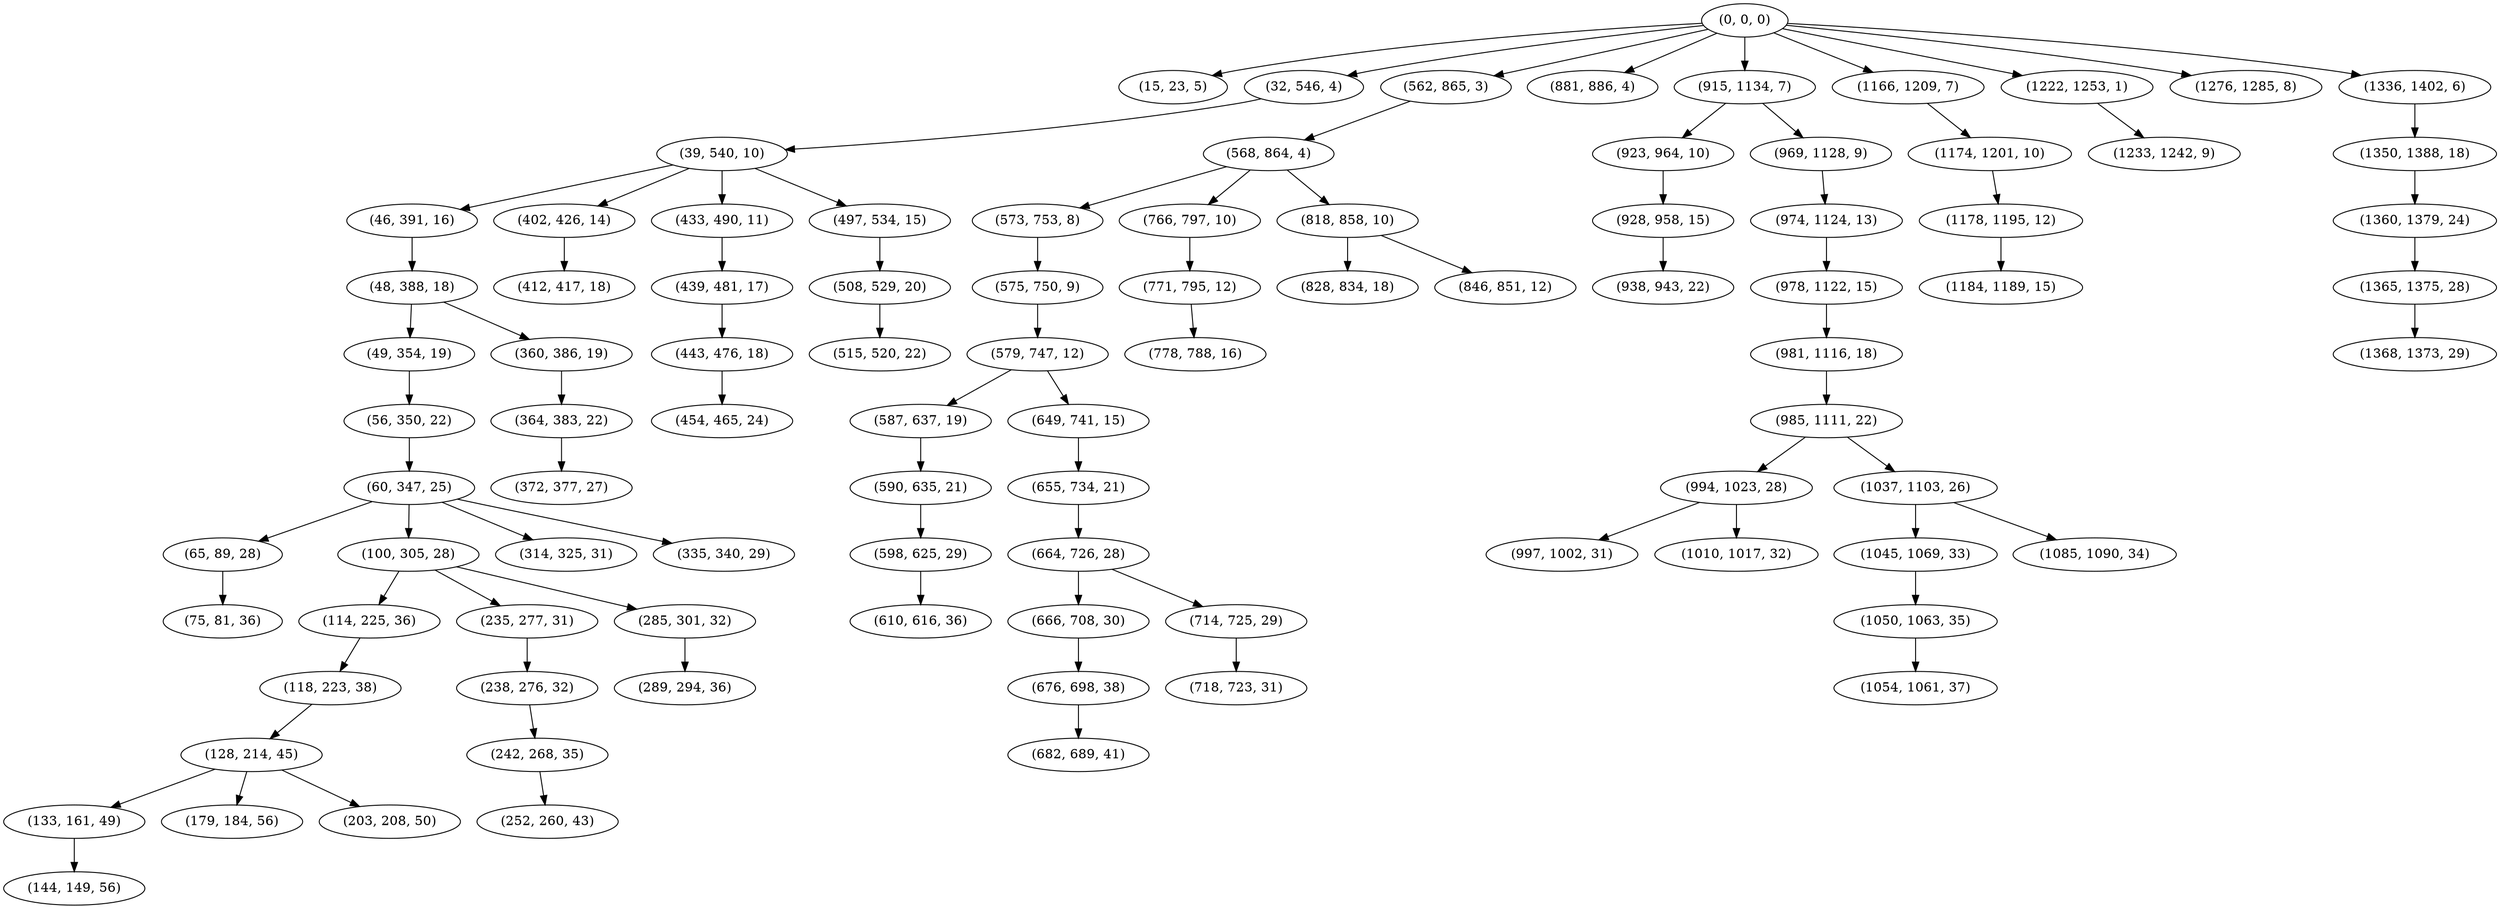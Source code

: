 digraph tree {
    "(0, 0, 0)";
    "(15, 23, 5)";
    "(32, 546, 4)";
    "(39, 540, 10)";
    "(46, 391, 16)";
    "(48, 388, 18)";
    "(49, 354, 19)";
    "(56, 350, 22)";
    "(60, 347, 25)";
    "(65, 89, 28)";
    "(75, 81, 36)";
    "(100, 305, 28)";
    "(114, 225, 36)";
    "(118, 223, 38)";
    "(128, 214, 45)";
    "(133, 161, 49)";
    "(144, 149, 56)";
    "(179, 184, 56)";
    "(203, 208, 50)";
    "(235, 277, 31)";
    "(238, 276, 32)";
    "(242, 268, 35)";
    "(252, 260, 43)";
    "(285, 301, 32)";
    "(289, 294, 36)";
    "(314, 325, 31)";
    "(335, 340, 29)";
    "(360, 386, 19)";
    "(364, 383, 22)";
    "(372, 377, 27)";
    "(402, 426, 14)";
    "(412, 417, 18)";
    "(433, 490, 11)";
    "(439, 481, 17)";
    "(443, 476, 18)";
    "(454, 465, 24)";
    "(497, 534, 15)";
    "(508, 529, 20)";
    "(515, 520, 22)";
    "(562, 865, 3)";
    "(568, 864, 4)";
    "(573, 753, 8)";
    "(575, 750, 9)";
    "(579, 747, 12)";
    "(587, 637, 19)";
    "(590, 635, 21)";
    "(598, 625, 29)";
    "(610, 616, 36)";
    "(649, 741, 15)";
    "(655, 734, 21)";
    "(664, 726, 28)";
    "(666, 708, 30)";
    "(676, 698, 38)";
    "(682, 689, 41)";
    "(714, 725, 29)";
    "(718, 723, 31)";
    "(766, 797, 10)";
    "(771, 795, 12)";
    "(778, 788, 16)";
    "(818, 858, 10)";
    "(828, 834, 18)";
    "(846, 851, 12)";
    "(881, 886, 4)";
    "(915, 1134, 7)";
    "(923, 964, 10)";
    "(928, 958, 15)";
    "(938, 943, 22)";
    "(969, 1128, 9)";
    "(974, 1124, 13)";
    "(978, 1122, 15)";
    "(981, 1116, 18)";
    "(985, 1111, 22)";
    "(994, 1023, 28)";
    "(997, 1002, 31)";
    "(1010, 1017, 32)";
    "(1037, 1103, 26)";
    "(1045, 1069, 33)";
    "(1050, 1063, 35)";
    "(1054, 1061, 37)";
    "(1085, 1090, 34)";
    "(1166, 1209, 7)";
    "(1174, 1201, 10)";
    "(1178, 1195, 12)";
    "(1184, 1189, 15)";
    "(1222, 1253, 1)";
    "(1233, 1242, 9)";
    "(1276, 1285, 8)";
    "(1336, 1402, 6)";
    "(1350, 1388, 18)";
    "(1360, 1379, 24)";
    "(1365, 1375, 28)";
    "(1368, 1373, 29)";
    "(0, 0, 0)" -> "(15, 23, 5)";
    "(0, 0, 0)" -> "(32, 546, 4)";
    "(0, 0, 0)" -> "(562, 865, 3)";
    "(0, 0, 0)" -> "(881, 886, 4)";
    "(0, 0, 0)" -> "(915, 1134, 7)";
    "(0, 0, 0)" -> "(1166, 1209, 7)";
    "(0, 0, 0)" -> "(1222, 1253, 1)";
    "(0, 0, 0)" -> "(1276, 1285, 8)";
    "(0, 0, 0)" -> "(1336, 1402, 6)";
    "(32, 546, 4)" -> "(39, 540, 10)";
    "(39, 540, 10)" -> "(46, 391, 16)";
    "(39, 540, 10)" -> "(402, 426, 14)";
    "(39, 540, 10)" -> "(433, 490, 11)";
    "(39, 540, 10)" -> "(497, 534, 15)";
    "(46, 391, 16)" -> "(48, 388, 18)";
    "(48, 388, 18)" -> "(49, 354, 19)";
    "(48, 388, 18)" -> "(360, 386, 19)";
    "(49, 354, 19)" -> "(56, 350, 22)";
    "(56, 350, 22)" -> "(60, 347, 25)";
    "(60, 347, 25)" -> "(65, 89, 28)";
    "(60, 347, 25)" -> "(100, 305, 28)";
    "(60, 347, 25)" -> "(314, 325, 31)";
    "(60, 347, 25)" -> "(335, 340, 29)";
    "(65, 89, 28)" -> "(75, 81, 36)";
    "(100, 305, 28)" -> "(114, 225, 36)";
    "(100, 305, 28)" -> "(235, 277, 31)";
    "(100, 305, 28)" -> "(285, 301, 32)";
    "(114, 225, 36)" -> "(118, 223, 38)";
    "(118, 223, 38)" -> "(128, 214, 45)";
    "(128, 214, 45)" -> "(133, 161, 49)";
    "(128, 214, 45)" -> "(179, 184, 56)";
    "(128, 214, 45)" -> "(203, 208, 50)";
    "(133, 161, 49)" -> "(144, 149, 56)";
    "(235, 277, 31)" -> "(238, 276, 32)";
    "(238, 276, 32)" -> "(242, 268, 35)";
    "(242, 268, 35)" -> "(252, 260, 43)";
    "(285, 301, 32)" -> "(289, 294, 36)";
    "(360, 386, 19)" -> "(364, 383, 22)";
    "(364, 383, 22)" -> "(372, 377, 27)";
    "(402, 426, 14)" -> "(412, 417, 18)";
    "(433, 490, 11)" -> "(439, 481, 17)";
    "(439, 481, 17)" -> "(443, 476, 18)";
    "(443, 476, 18)" -> "(454, 465, 24)";
    "(497, 534, 15)" -> "(508, 529, 20)";
    "(508, 529, 20)" -> "(515, 520, 22)";
    "(562, 865, 3)" -> "(568, 864, 4)";
    "(568, 864, 4)" -> "(573, 753, 8)";
    "(568, 864, 4)" -> "(766, 797, 10)";
    "(568, 864, 4)" -> "(818, 858, 10)";
    "(573, 753, 8)" -> "(575, 750, 9)";
    "(575, 750, 9)" -> "(579, 747, 12)";
    "(579, 747, 12)" -> "(587, 637, 19)";
    "(579, 747, 12)" -> "(649, 741, 15)";
    "(587, 637, 19)" -> "(590, 635, 21)";
    "(590, 635, 21)" -> "(598, 625, 29)";
    "(598, 625, 29)" -> "(610, 616, 36)";
    "(649, 741, 15)" -> "(655, 734, 21)";
    "(655, 734, 21)" -> "(664, 726, 28)";
    "(664, 726, 28)" -> "(666, 708, 30)";
    "(664, 726, 28)" -> "(714, 725, 29)";
    "(666, 708, 30)" -> "(676, 698, 38)";
    "(676, 698, 38)" -> "(682, 689, 41)";
    "(714, 725, 29)" -> "(718, 723, 31)";
    "(766, 797, 10)" -> "(771, 795, 12)";
    "(771, 795, 12)" -> "(778, 788, 16)";
    "(818, 858, 10)" -> "(828, 834, 18)";
    "(818, 858, 10)" -> "(846, 851, 12)";
    "(915, 1134, 7)" -> "(923, 964, 10)";
    "(915, 1134, 7)" -> "(969, 1128, 9)";
    "(923, 964, 10)" -> "(928, 958, 15)";
    "(928, 958, 15)" -> "(938, 943, 22)";
    "(969, 1128, 9)" -> "(974, 1124, 13)";
    "(974, 1124, 13)" -> "(978, 1122, 15)";
    "(978, 1122, 15)" -> "(981, 1116, 18)";
    "(981, 1116, 18)" -> "(985, 1111, 22)";
    "(985, 1111, 22)" -> "(994, 1023, 28)";
    "(985, 1111, 22)" -> "(1037, 1103, 26)";
    "(994, 1023, 28)" -> "(997, 1002, 31)";
    "(994, 1023, 28)" -> "(1010, 1017, 32)";
    "(1037, 1103, 26)" -> "(1045, 1069, 33)";
    "(1037, 1103, 26)" -> "(1085, 1090, 34)";
    "(1045, 1069, 33)" -> "(1050, 1063, 35)";
    "(1050, 1063, 35)" -> "(1054, 1061, 37)";
    "(1166, 1209, 7)" -> "(1174, 1201, 10)";
    "(1174, 1201, 10)" -> "(1178, 1195, 12)";
    "(1178, 1195, 12)" -> "(1184, 1189, 15)";
    "(1222, 1253, 1)" -> "(1233, 1242, 9)";
    "(1336, 1402, 6)" -> "(1350, 1388, 18)";
    "(1350, 1388, 18)" -> "(1360, 1379, 24)";
    "(1360, 1379, 24)" -> "(1365, 1375, 28)";
    "(1365, 1375, 28)" -> "(1368, 1373, 29)";
}
